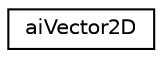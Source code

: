 digraph "Graphical Class Hierarchy"
{
  edge [fontname="Helvetica",fontsize="10",labelfontname="Helvetica",labelfontsize="10"];
  node [fontname="Helvetica",fontsize="10",shape=record];
  rankdir="LR";
  Node1 [label="aiVector2D",height=0.2,width=0.4,color="black", fillcolor="white", style="filled",URL="$structai_vector2_d.html"];
}
